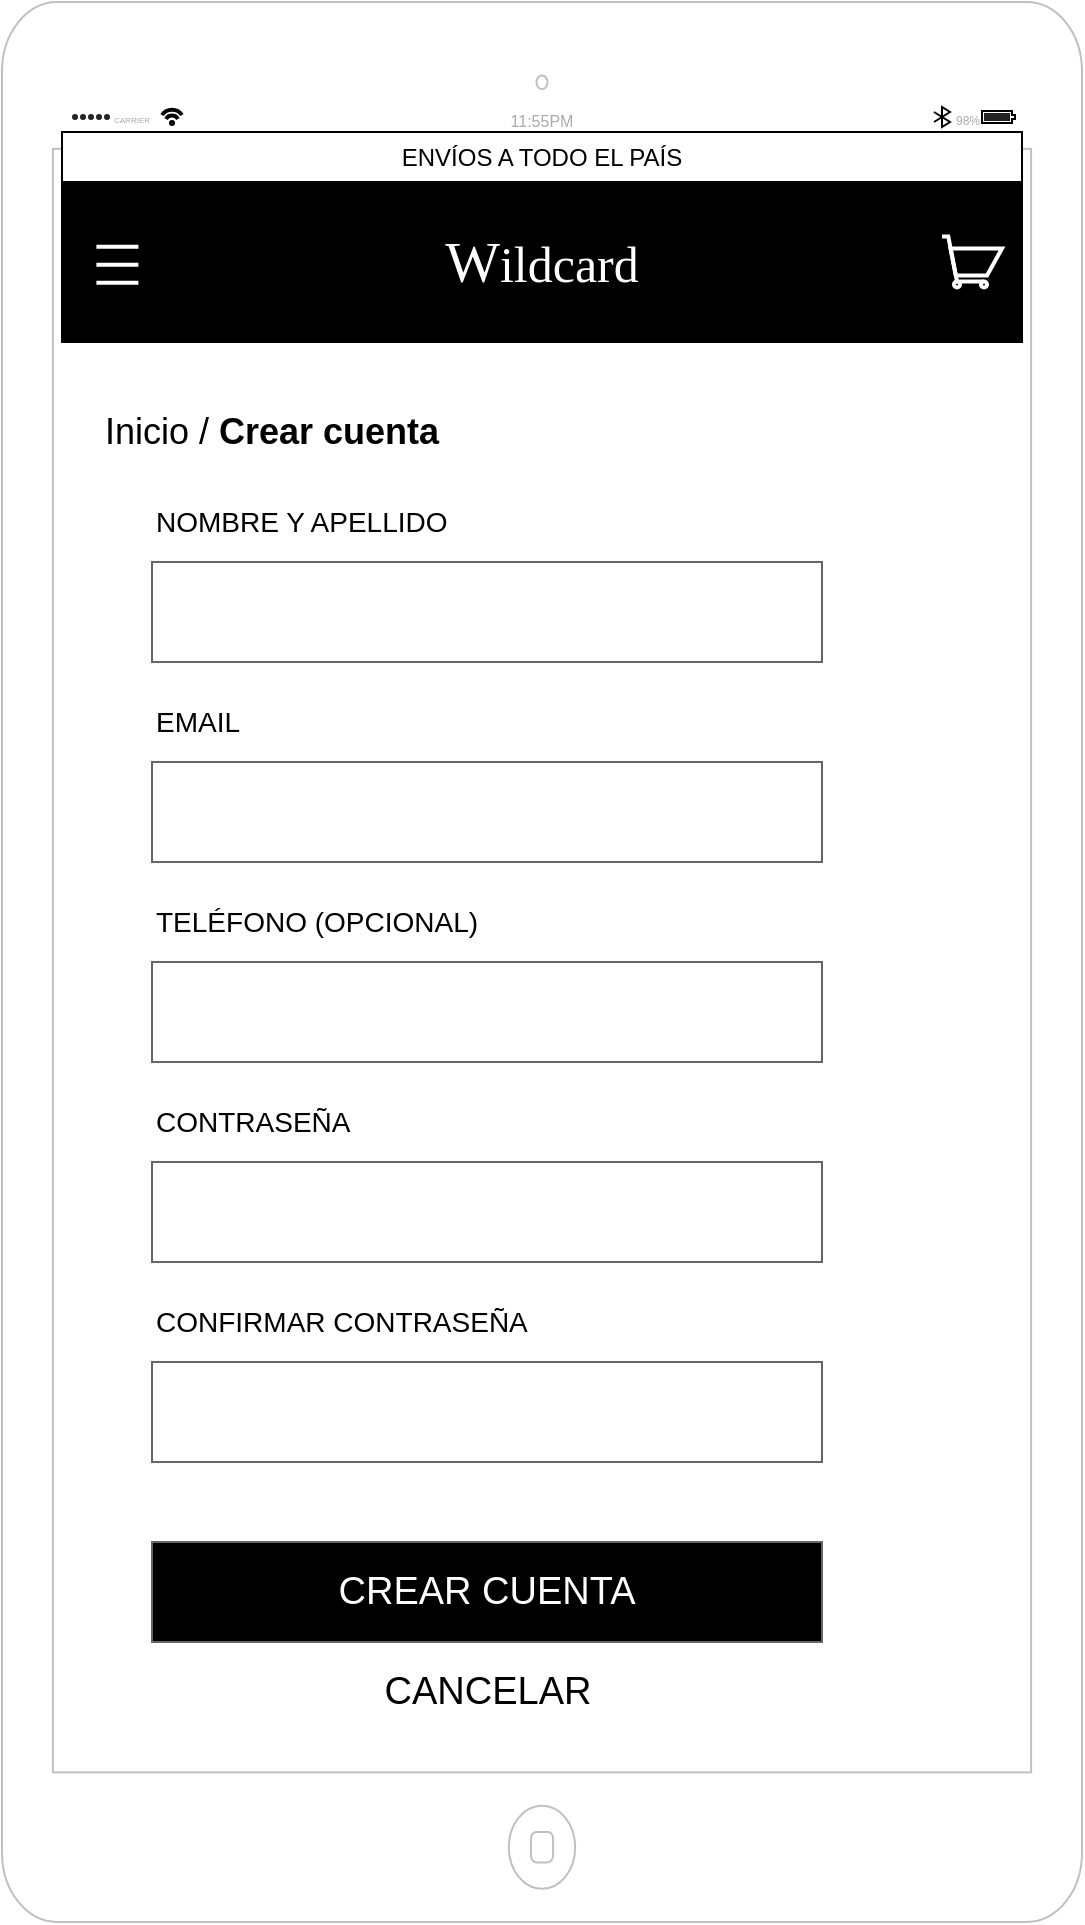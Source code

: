 <mxfile version="13.7.7" type="device"><diagram id="tv0zn44VZVuYTnynw1nF" name="Page-1"><mxGraphModel dx="1550" dy="1822" grid="1" gridSize="10" guides="1" tooltips="1" connect="1" arrows="1" fold="1" page="1" pageScale="1" pageWidth="850" pageHeight="1100" math="0" shadow="0"><root><mxCell id="0"/><mxCell id="1" parent="0"/><mxCell id="fC61kD7EtEj3JHue8j21-1" value="" style="html=1;verticalLabelPosition=bottom;labelBackgroundColor=#ffffff;verticalAlign=top;shadow=0;dashed=0;strokeWidth=1;shape=mxgraph.ios7.misc.ipad10inch;strokeColor=#c0c0c0;" parent="1" vertex="1"><mxGeometry x="150" y="-110" width="540" height="960" as="geometry"/></mxCell><mxCell id="fC61kD7EtEj3JHue8j21-2" value="" style="html=1;strokeWidth=1;shadow=0;dashed=0;shape=mxgraph.ios7ui.appBar;fillColor=#ffffff;gradientColor=none;" parent="1" vertex="1"><mxGeometry x="180" y="-60" width="480" height="15" as="geometry"/></mxCell><mxCell id="fC61kD7EtEj3JHue8j21-3" value="CARRIER" style="shape=rect;align=left;fontSize=8;spacingLeft=24;fontSize=4;fontColor=#aaaaaa;strokeColor=none;fillColor=none;spacingTop=4;" parent="fC61kD7EtEj3JHue8j21-2" vertex="1"><mxGeometry y="0.5" width="50" height="13" relative="1" as="geometry"><mxPoint y="-6.5" as="offset"/></mxGeometry></mxCell><mxCell id="fC61kD7EtEj3JHue8j21-4" value="11:55PM" style="shape=rect;fontSize=8;fontColor=#aaaaaa;strokeColor=none;fillColor=none;spacingTop=4;" parent="fC61kD7EtEj3JHue8j21-2" vertex="1"><mxGeometry x="0.5" y="0.5" width="50" height="13" relative="1" as="geometry"><mxPoint x="-25" y="-6.5" as="offset"/></mxGeometry></mxCell><mxCell id="fC61kD7EtEj3JHue8j21-5" value="98%" style="shape=rect;align=right;fontSize=8;spacingRight=19;fontSize=6;fontColor=#aaaaaa;strokeColor=none;fillColor=none;spacingTop=4;" parent="fC61kD7EtEj3JHue8j21-2" vertex="1"><mxGeometry x="1" y="0.5" width="45" height="13" relative="1" as="geometry"><mxPoint x="-45" y="-6.5" as="offset"/></mxGeometry></mxCell><mxCell id="fC61kD7EtEj3JHue8j21-6" value="&lt;font style=&quot;vertical-align: inherit&quot;&gt;&lt;font style=&quot;vertical-align: inherit&quot;&gt;ENVÍOS A TODO EL PAÍS&lt;/font&gt;&lt;/font&gt;" style="rounded=0;whiteSpace=wrap;html=1;" parent="1" vertex="1"><mxGeometry x="180" y="-45" width="480" height="25" as="geometry"/></mxCell><mxCell id="fC61kD7EtEj3JHue8j21-7" value="&lt;font color=&quot;#ffffff&quot; face=&quot;voga&quot; data-font-src=&quot;https://fonts.googleapis.com/css?family=voga&quot; style=&quot;font-size: 29px&quot;&gt;&lt;font style=&quot;vertical-align: inherit&quot;&gt;&lt;font style=&quot;vertical-align: inherit&quot;&gt;&lt;font style=&quot;vertical-align: inherit&quot;&gt;&lt;font style=&quot;vertical-align: inherit&quot;&gt;&lt;font style=&quot;vertical-align: inherit&quot;&gt;&lt;font style=&quot;vertical-align: inherit&quot;&gt;&lt;font style=&quot;vertical-align: inherit&quot;&gt;&lt;font style=&quot;vertical-align: inherit&quot;&gt;W&lt;/font&gt;&lt;/font&gt;&lt;/font&gt;&lt;/font&gt;&lt;/font&gt;&lt;/font&gt;&lt;/font&gt;&lt;/font&gt;&lt;/font&gt;&lt;font color=&quot;#ffffff&quot; face=&quot;voga&quot; data-font-src=&quot;https://fonts.googleapis.com/css?family=voga&quot;&gt;&lt;font style=&quot;vertical-align: inherit&quot;&gt;&lt;font style=&quot;vertical-align: inherit ; font-size: 25px&quot;&gt;&lt;font style=&quot;vertical-align: inherit&quot;&gt;&lt;font style=&quot;vertical-align: inherit&quot;&gt;&lt;font style=&quot;vertical-align: inherit&quot;&gt;&lt;font style=&quot;vertical-align: inherit&quot;&gt;&lt;font style=&quot;vertical-align: inherit&quot;&gt;&lt;font style=&quot;vertical-align: inherit&quot;&gt;ildcard&lt;/font&gt;&lt;/font&gt;&lt;/font&gt;&lt;/font&gt;&lt;/font&gt;&lt;/font&gt;&lt;/font&gt;&lt;/font&gt;&lt;/font&gt;" style="rounded=0;whiteSpace=wrap;html=1;fillColor=#000000;" parent="1" vertex="1"><mxGeometry x="180" y="-20" width="480" height="80" as="geometry"/></mxCell><mxCell id="fC61kD7EtEj3JHue8j21-8" value="" style="html=1;verticalLabelPosition=bottom;align=center;labelBackgroundColor=#ffffff;verticalAlign=top;strokeWidth=2;shadow=0;dashed=0;shape=mxgraph.ios7.icons.shopping_cart;fillColor=none;strokeColor=#FFFFFF;" parent="1" vertex="1"><mxGeometry x="620" y="7.25" width="30" height="25.5" as="geometry"/></mxCell><mxCell id="fC61kD7EtEj3JHue8j21-9" value="" style="html=1;verticalLabelPosition=bottom;align=center;labelBackgroundColor=#ffffff;verticalAlign=top;strokeWidth=2;shadow=0;dashed=0;shape=mxgraph.ios7.icons.most_viewed;pointerEvents=1;fillColor=none;strokeColor=#FFFFFF;" parent="1" vertex="1"><mxGeometry x="190" y="9.95" width="28.2" height="22.8" as="geometry"/></mxCell><mxCell id="fC61kD7EtEj3JHue8j21-10" value="&lt;font style=&quot;font-size: 18px&quot;&gt;Inicio /&amp;nbsp;&lt;b&gt;Crear cuenta&lt;/b&gt;&lt;/font&gt;" style="text;html=1;strokeColor=none;fillColor=none;align=center;verticalAlign=middle;whiteSpace=wrap;rounded=0;" parent="1" vertex="1"><mxGeometry x="190" y="90" width="190" height="30" as="geometry"/></mxCell><mxCell id="fC61kD7EtEj3JHue8j21-11" value="" style="rounded=0;whiteSpace=wrap;html=1;fillColor=none;strokeColor=#666666;" parent="1" vertex="1"><mxGeometry x="225" y="170" width="335" height="50" as="geometry"/></mxCell><mxCell id="fC61kD7EtEj3JHue8j21-12" value="" style="rounded=0;whiteSpace=wrap;html=1;strokeColor=#666666;fillColor=none;" parent="1" vertex="1"><mxGeometry x="225" y="270" width="335" height="50" as="geometry"/></mxCell><mxCell id="fC61kD7EtEj3JHue8j21-13" value="" style="rounded=0;whiteSpace=wrap;html=1;strokeColor=#666666;fillColor=none;" parent="1" vertex="1"><mxGeometry x="225" y="370" width="335" height="50" as="geometry"/></mxCell><mxCell id="fC61kD7EtEj3JHue8j21-14" value="" style="rounded=0;whiteSpace=wrap;html=1;strokeColor=#666666;fillColor=none;" parent="1" vertex="1"><mxGeometry x="225" y="470" width="335" height="50" as="geometry"/></mxCell><mxCell id="fC61kD7EtEj3JHue8j21-15" value="" style="rounded=0;whiteSpace=wrap;html=1;strokeColor=#666666;fillColor=none;" parent="1" vertex="1"><mxGeometry x="225" y="570" width="335" height="50" as="geometry"/></mxCell><mxCell id="fC61kD7EtEj3JHue8j21-16" value="&lt;span style=&quot;font-size: 14px&quot;&gt;NOMBRE Y APELLIDO&lt;/span&gt;" style="text;html=1;strokeColor=none;fillColor=none;align=left;verticalAlign=middle;whiteSpace=wrap;rounded=0;" parent="1" vertex="1"><mxGeometry x="225" y="140" width="205" height="20" as="geometry"/></mxCell><mxCell id="fC61kD7EtEj3JHue8j21-17" value="&lt;span style=&quot;font-size: 14px&quot;&gt;EMAIL&lt;/span&gt;" style="text;html=1;strokeColor=none;fillColor=none;align=left;verticalAlign=middle;whiteSpace=wrap;rounded=0;" parent="1" vertex="1"><mxGeometry x="225" y="240" width="185" height="20" as="geometry"/></mxCell><mxCell id="fC61kD7EtEj3JHue8j21-18" value="&lt;span style=&quot;font-size: 14px&quot;&gt;TELÉFONO (OPCIONAL)&lt;/span&gt;" style="text;html=1;strokeColor=none;fillColor=none;align=left;verticalAlign=middle;whiteSpace=wrap;rounded=0;" parent="1" vertex="1"><mxGeometry x="225" y="340" width="205" height="20" as="geometry"/></mxCell><mxCell id="fC61kD7EtEj3JHue8j21-19" value="&lt;span style=&quot;font-size: 14px&quot;&gt;CONTRASEÑA&lt;/span&gt;" style="text;html=1;strokeColor=none;fillColor=none;align=left;verticalAlign=middle;whiteSpace=wrap;rounded=0;" parent="1" vertex="1"><mxGeometry x="225" y="440" width="185" height="20" as="geometry"/></mxCell><mxCell id="fC61kD7EtEj3JHue8j21-20" value="&lt;span style=&quot;font-size: 14px&quot;&gt;CONFIRMAR CONTRASEÑA&lt;/span&gt;" style="text;html=1;strokeColor=none;fillColor=none;align=left;verticalAlign=middle;whiteSpace=wrap;rounded=0;" parent="1" vertex="1"><mxGeometry x="225" y="540" width="225" height="20" as="geometry"/></mxCell><mxCell id="fC61kD7EtEj3JHue8j21-21" value="&lt;span style=&quot;color: rgb(255 , 255 , 255) ; font-size: 19px&quot;&gt;CREAR CUENTA&lt;/span&gt;" style="rounded=0;whiteSpace=wrap;html=1;strokeColor=#666666;fillColor=#000000;" parent="1" vertex="1"><mxGeometry x="225" y="660" width="335" height="50" as="geometry"/></mxCell><mxCell id="fC61kD7EtEj3JHue8j21-22" value="&lt;span style=&quot;font-size: 19px&quot;&gt;CANCELAR&lt;/span&gt;" style="text;html=1;strokeColor=none;fillColor=none;align=center;verticalAlign=middle;whiteSpace=wrap;rounded=0;" parent="1" vertex="1"><mxGeometry x="292.5" y="720" width="200" height="30" as="geometry"/></mxCell></root></mxGraphModel></diagram></mxfile>